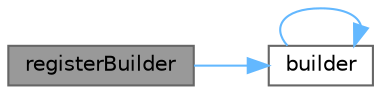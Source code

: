digraph "registerBuilder"
{
 // INTERACTIVE_SVG=YES
 // LATEX_PDF_SIZE
  bgcolor="transparent";
  edge [fontname=Helvetica,fontsize=10,labelfontname=Helvetica,labelfontsize=10];
  node [fontname=Helvetica,fontsize=10,shape=box,height=0.2,width=0.4];
  rankdir="LR";
  Node1 [label="registerBuilder",height=0.2,width=0.4,color="gray40", fillcolor="grey60", style="filled", fontcolor="black",tooltip="Register a builder with the factory."];
  Node1 -> Node2 [color="steelblue1",style="solid"];
  Node2 [label="builder",height=0.2,width=0.4,color="grey40", fillcolor="white", style="filled",URL="$classore_1_1data_1_1_engine_factory.html#a42204bc14082d5bbe0e718b675ed5ad8",tooltip="Get a builder by trade type."];
  Node2 -> Node2 [color="steelblue1",style="solid"];
}
